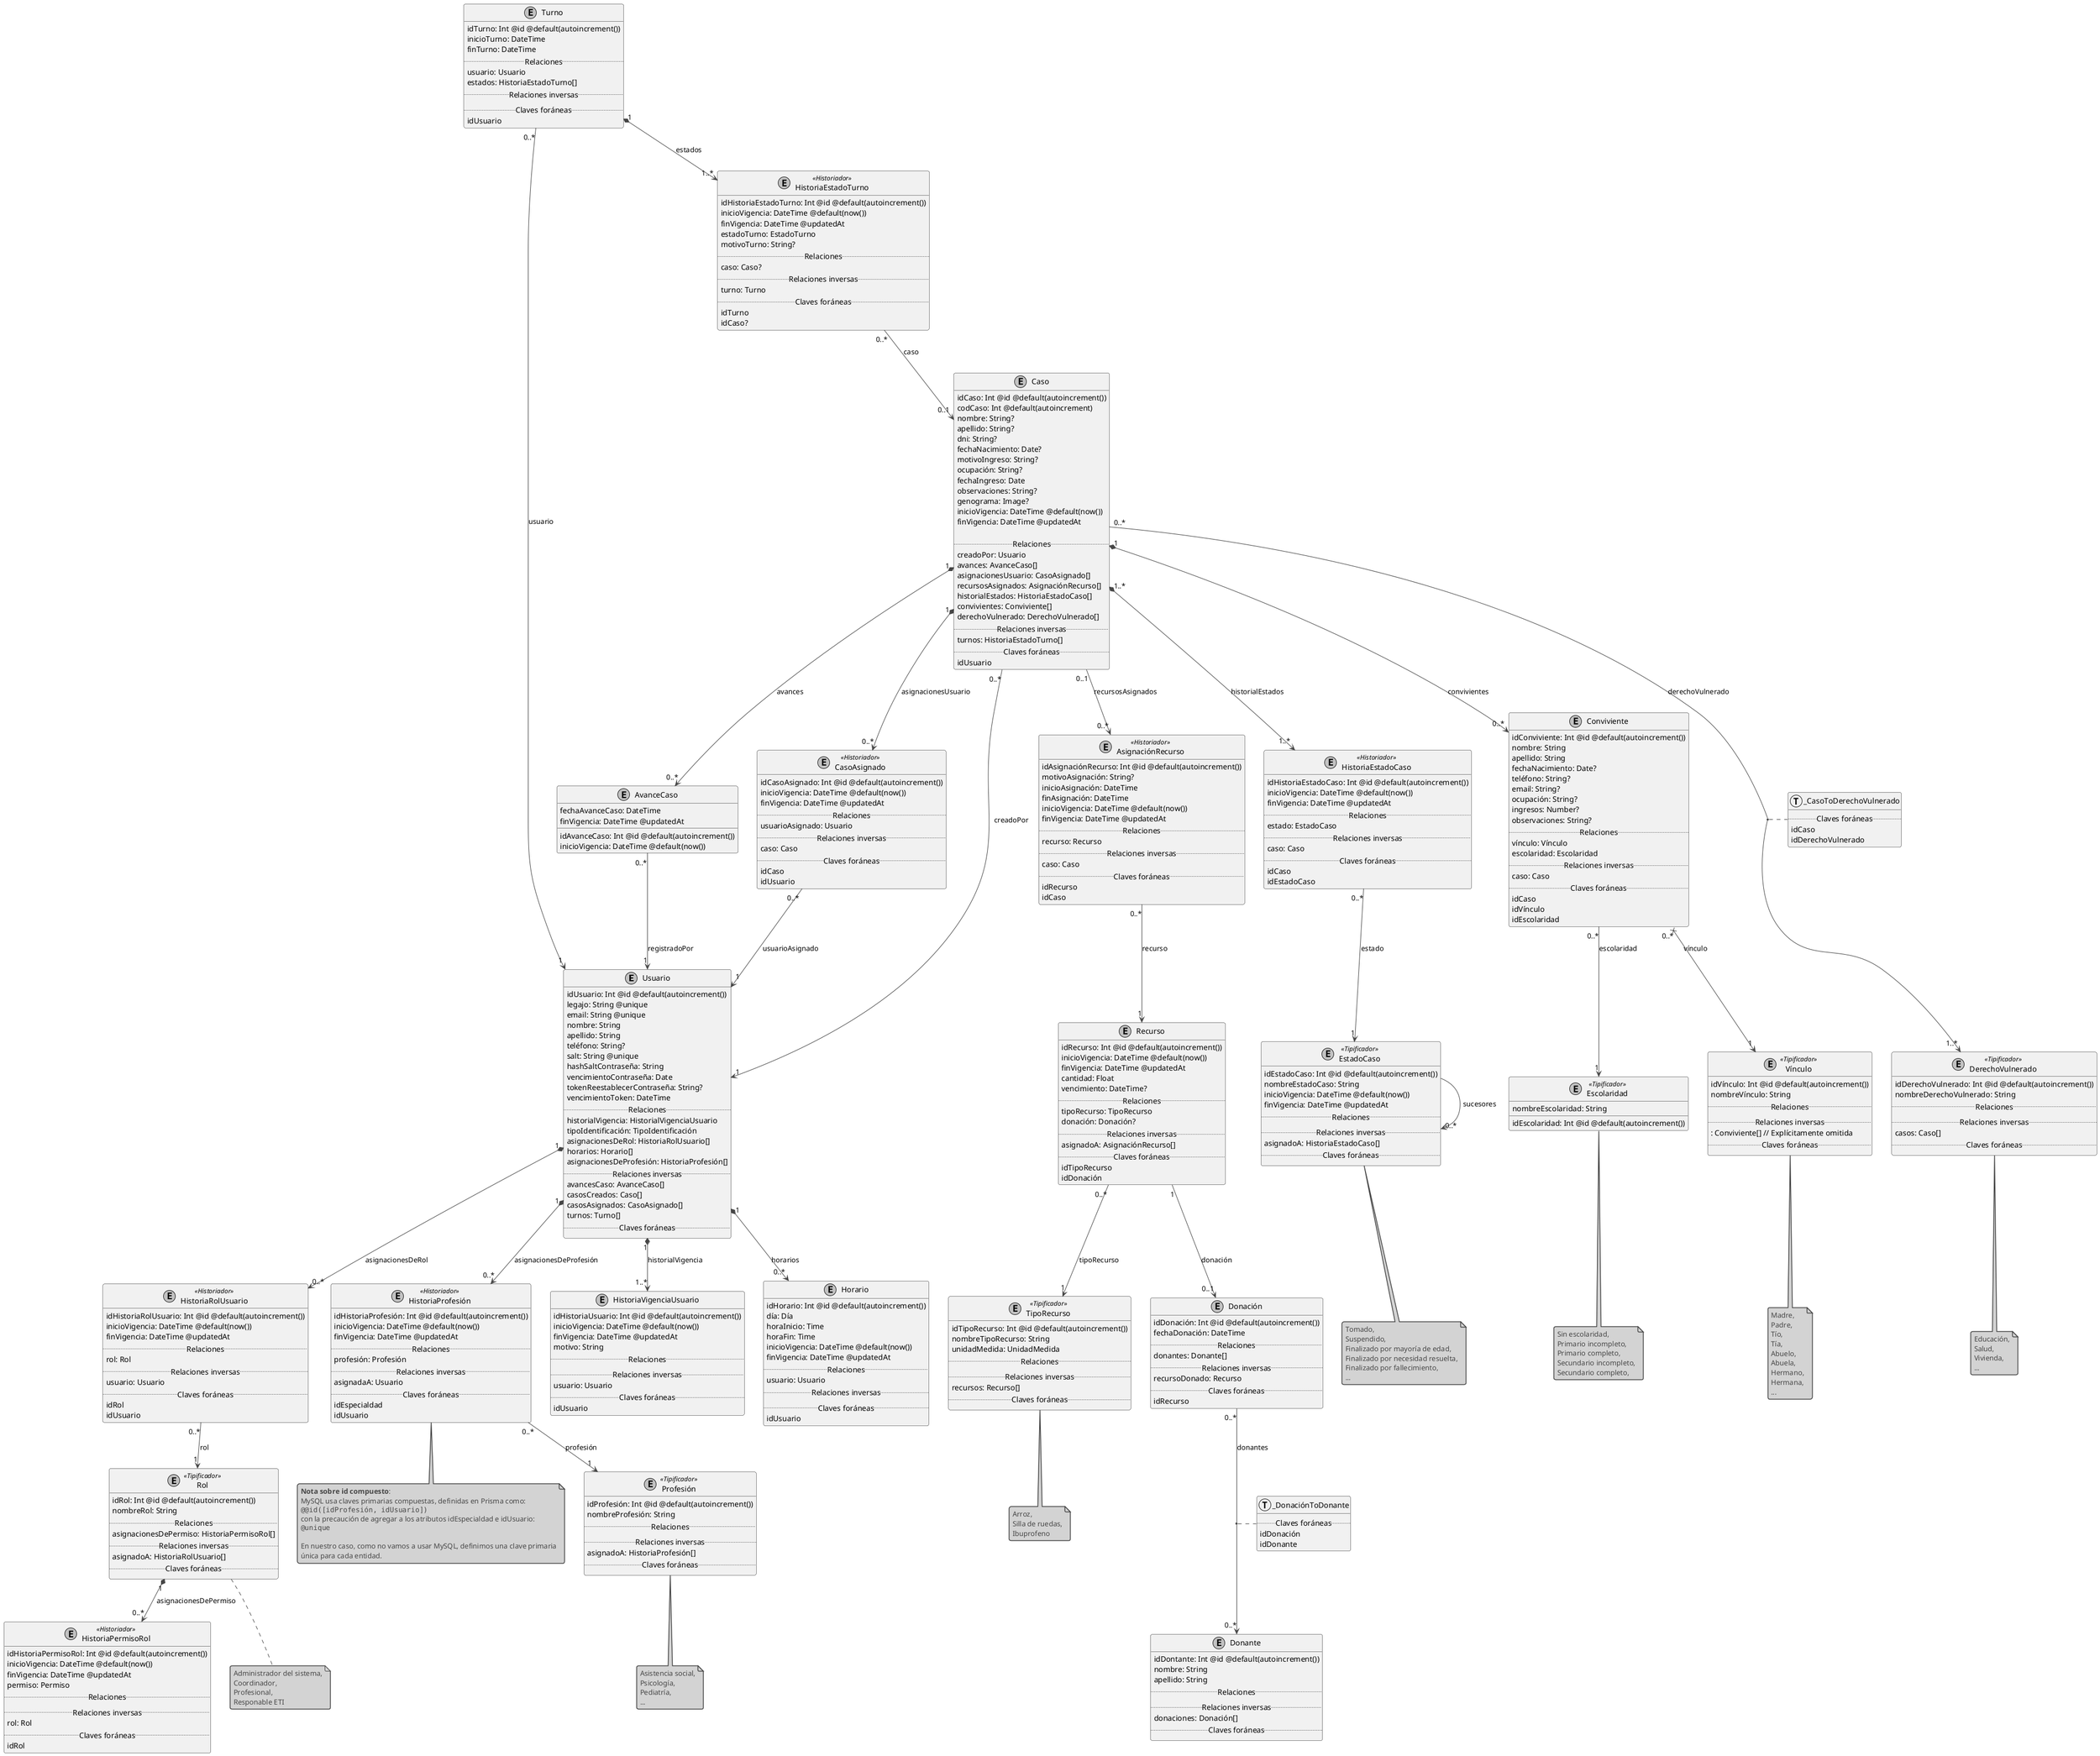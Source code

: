 @startuml DiagramaClases

!theme vibrant
skinparam monochrome true

' -----------------------------------------------------------------------------
' | La idea de estas líneas es unir las notas con línea de trazos y mantener  |
' | los circle spots, pero parece que no funciona como esperaba. Van a quedar |
' | las notas con el conector raro nomás.                                     |
' -----------------------------------------------------------------------------

' skinparam style strictuml
' show circle

' -----------------------------------------------------------------------------
' | La alternativa hubiera sido cambiar los spots por estereotipos, como por  |
' | ejemplo, <<entity>>, <<enum>> y <<table>>.                                |
' -----------------------------------------------------------------------------

' -----------------------------------------------------------------------------
' | Entidades                                                                 |
' -----------------------------------------------------------------------------

entity Usuario {
  idUsuario: Int @id @default(autoincrement())
' identificación: String @unique $identificación
  legajo: String @unique
  email: String @unique
  nombre: String
  apellido: String
  teléfono: String?
  salt: String @unique
  hashSaltContraseña: String
  vencimientoContraseña: Date
  tokenReestablecerContraseña: String?
  vencimientoToken: DateTime
  .. Relaciones ..
  historialVigencia: HistorialVigenciaUsuario
  tipoIdentificación: TipoIdentificación
  asignacionesDeRol: HistoriaRolUsuario[]
  horarios: Horario[]
  asignacionesDeProfesión: HistoriaProfesión[]
  .. Relaciones inversas ..
  avancesCaso: AvanceCaso[]
  casosCreados: Caso[]
  casosAsignados: CasoAsignado[]
  turnos: Turno[]
  .. Claves foráneas ..
}
entity HistoriaVigenciaUsuario {
  idHistoriaUsuario: Int @id @default(autoincrement())
  inicioVigencia: DateTime @default(now())
  finVigencia: DateTime @updatedAt
  motivo: String
  .. Relaciones ..
  .. Relaciones inversas ..
  usuario: Usuario
  .. Claves foráneas ..
  idUsuario
}
entity TipoIdentificación << Tipificador >> $identificación {
  idTipoIdentificación
  nombreIdentificación
  .. Relaciones ..
  .. Relaciones inversas ..
  : Usuario[] // Explícitamente omitida
  .. Claves foráneas ..
}
entity HistoriaEstadoTurno << Historiador >> {
  idHistoriaEstadoTurno: Int @id @default(autoincrement())
  inicioVigencia: DateTime @default(now())
  finVigencia: DateTime @updatedAt
  estadoTurno: EstadoTurno
  motivoTurno: String?
  .. Relaciones ..
  caso: Caso?
  .. Relaciones inversas ..
  turno: Turno
  .. Claves foráneas ..
  idTurno
  idCaso?
}
entity Turno {
  idTurno: Int @id @default(autoincrement())
  inicioTurno: DateTime
  finTurno: DateTime
  .. Relaciones ..
  usuario: Usuario
  estados: HistoriaEstadoTurno[]
  .. Relaciones inversas ..
  .. Claves foráneas ..
  idUsuario
}
entity Horario {
  idHorario: Int @id @default(autoincrement())
  día: Día
  horaInicio: Time
  horaFin: Time
  inicioVigencia: DateTime @default(now())
  finVigencia: DateTime @updatedAt
  .. Relaciones ..
  usuario: Usuario
  .. Relaciones inversas ..
  .. Claves foráneas ..
  idUsuario
}
entity CasoAsignado << Historiador >> {
  idCasoAsignado: Int @id @default(autoincrement())
  inicioVigencia: DateTime @default(now())
  finVigencia: DateTime @updatedAt
  .. Relaciones ..
  usuarioAsignado: Usuario
  .. Relaciones inversas ..
  caso: Caso
  .. Claves foráneas ..
  idCaso
  idUsuario
}
entity HistoriaRolUsuario << Historiador >> {
  idHistoriaRolUsuario: Int @id @default(autoincrement())
  inicioVigencia: DateTime @default(now())
  finVigencia: DateTime @updatedAt
  .. Relaciones ..
  rol: Rol
  .. Relaciones inversas ..
  usuario: Usuario
  .. Claves foráneas ..
  idRol
  idUsuario
}
entity HistoriaPermisoRol << Historiador >> {
  idHistoriaPermisoRol: Int @id @default(autoincrement())
  inicioVigencia: DateTime @default(now())
  finVigencia: DateTime @updatedAt
  permiso: Permiso
  .. Relaciones ..
  .. Relaciones inversas ..
  rol: Rol
  .. Claves foráneas ..
  idRol
}
entity Caso {
  idCaso: Int @id @default(autoincrement())
  codCaso: Int @default(autoincrement)
  nombre: String?
  apellido: String?
  dni: String?
  fechaNacimiento: Date?
  motivoIngreso: String?
  ocupación: String?
  fechaIngreso: Date
  observaciones: String?
  genograma: Image?
  inicioVigencia: DateTime @default(now())
  finVigencia: DateTime @updatedAt

  .. Relaciones ..
  creadoPor: Usuario
  avances: AvanceCaso[]
  asignacionesUsuario: CasoAsignado[]
  recursosAsignados: AsignaciónRecurso[]
  historialEstados: HistoriaEstadoCaso[]
  convivientes: Conviviente[]
  derechoVulnerado: DerechoVulnerado[]
  .. Relaciones inversas ..
  turnos: HistoriaEstadoTurno[]
  .. Claves foráneas ..
  idUsuario
}
entity Recurso {
  idRecurso: Int @id @default(autoincrement())
  inicioVigencia: DateTime @default(now())
  finVigencia: DateTime @updatedAt
  cantidad: Float
  vencimiento: DateTime?
  .. Relaciones ..
  tipoRecurso: TipoRecurso
  donación: Donación?
  .. Relaciones inversas ..
  asignadoA: AsignaciónRecurso[]
  .. Claves foráneas ..
  idTipoRecurso
  idDonación
}
entity AsignaciónRecurso << Historiador >> {
  idAsignaciónRecurso: Int @id @default(autoincrement())
' TODO: PARAMETRIZAR
  motivoAsignación: String?
  inicioAsignación: DateTime
  finAsignación: DateTime
  inicioVigencia: DateTime @default(now())
  finVigencia: DateTime @updatedAt
  .. Relaciones ..
  recurso: Recurso
  .. Relaciones inversas ..
  caso: Caso
  .. Claves foráneas ..
  idRecurso
  idCaso
}
entity HistoriaProfesión << Historiador >> {
  idHistoriaProfesión: Int @id @default(autoincrement())
  inicioVigencia: DateTime @default(now())
  finVigencia: DateTime @updatedAt
  .. Relaciones ..
  profesión: Profesión
  .. Relaciones inversas ..
  asignadaA: Usuario
  .. Claves foráneas ..
  idEspecialdad
  idUsuario
}
entity HistoriaEstadoCaso << Historiador >> {
  idHistoriaEstadoCaso: Int @id @default(autoincrement())
  inicioVigencia: DateTime @default(now())
  finVigencia: DateTime @updatedAt
  .. Relaciones ..
  estado: EstadoCaso
  .. Relaciones inversas ..
  caso: Caso
  .. Claves foráneas ..
  idCaso
  idEstadoCaso
}
entity Donación {
  idDonación: Int @id @default(autoincrement())
  fechaDonación: DateTime
  .. Relaciones ..
  donantes: Donante[]
  .. Relaciones inversas ..
  recursoDonado: Recurso
  .. Claves foráneas ..
  idRecurso
}

entity AvanceCaso {
  idAvanceCaso: Int @id @default(autoincrement())
  fechaAvanceCaso: DateTime
  inicioVigencia: DateTime @default(now())
  finVigencia: DateTime @updatedAt  
}
entity Donante {
  idDontante: Int @id @default(autoincrement())
  nombre: String
  apellido: String
  .. Relaciones ..
  .. Relaciones inversas ..
  donaciones: Donación[]
  .. Claves foráneas ..
}
entity Conviviente {
  idConviviente: Int @id @default(autoincrement())
  nombre: String
  apellido: String
  fechaNacimiento: Date?
  teléfono: String?
  email: String?
  ocupación: String?
  ingresos: Number?
  observaciones: String?
  .. Relaciones ..
  vínculo: Vínculo
  escolaridad: Escolaridad
  .. Relaciones inversas ..
  caso: Caso
  .. Claves foráneas ..
  idCaso
  idVínculo
  idEscolaridad
}
entity EstadoCaso << Tipificador >> {
  idEstadoCaso: Int @id @default(autoincrement())
  nombreEstadoCaso: String
  inicioVigencia: DateTime @default(now())
  finVigencia: DateTime @updatedAt  
  .. Relaciones ..
  .. Relaciones inversas ..
  asignadoA: HistoriaEstadoCaso[]
  .. Claves foráneas ..
}
entity Rol << Tipificador >> {
  idRol: Int @id @default(autoincrement())
  nombreRol: String
  .. Relaciones ..
  asignacionesDePermiso: HistoriaPermisoRol[]
  .. Relaciones inversas ..
  asignadoA: HistoriaRolUsuario[]
  .. Claves foráneas ..
}
entity DerechoVulnerado << Tipificador >> {
  idDerechoVulnerado: Int @id @default(autoincrement())
  nombreDerechoVulnerado: String
  .. Relaciones ..
  .. Relaciones inversas ..
  casos: Caso[]
  .. Claves foráneas ..
}
entity Escolaridad << Tipificador >> {
  idEscolaridad: Int @id @default(autoincrement())
  nombreEscolaridad: String
}
entity Vínculo << Tipificador >> {
  idVínculo: Int @id @default(autoincrement())
  nombreVínculo: String
  .. Relaciones ..
  .. Relaciones inversas ..
  : Conviviente[] // Explícitamente omitida
  .. Claves foráneas ..
}
entity Profesión << Tipificador >> {
  idProfesión: Int @id @default(autoincrement())
  nombreProfesión: String
  .. Relaciones ..
  .. Relaciones inversas ..
  asignadoA: HistoriaProfesión[]
  .. Claves foráneas ..
}
entity TipoRecurso << Tipificador >> {
  idTipoRecurso: Int @id @default(autoincrement())
' esConsumible: Boolean
' esExpirable: Boolean
  nombreTipoRecurso: String
  unidadMedida: UnidadMedida
  .. Relaciones ..
  .. Relaciones inversas ..
  recursos: Recurso[]
  .. Claves foráneas ..
}

' -----------------------------------------------------------------------------
' | Enumeraciones                                                             |
' -----------------------------------------------------------------------------

enum Permiso << (e, 00000000) >> $enum $permisos {
  CONSULTAR_CASOS
  CONSULTAR_CASOS_PROPIOS
  CREAR_CASO
  <b>CREAR_CASO_IMPERSONAR</b>
  <b>MODIFICAR_CASOS</b>
  MODIFICAR_CASOS_PROPIOS
  <b>ELIMINAR_CASOS</b>
  ELIMINAR_CASOS_PROPIOS
  CONSULTAR_LISTA_USUARIOS
  CONSULTAR_PERFIL_USUARIO
  CONSULTAR_PERFIL_USUARIO_PROPIO
  CREAR_USUARIO
  MODIFICAR_USUARIO
  MODIFICAR_USUARIOS
  ELIMINAR_USUARIO
  ELIMINAR_USUARIO_PROPIO
  CREAR_ROL
  MODIFICAR_ROL
  ELIMINAR_ROL
  OTROGAR_PERMISO_A_ROL
  REMOVER_PERMISO_A_ROL
  OTORGAR_ROL_A_USUARIO
  REMOVER_ROL_A_USUARIO
  CREAR_HORARIO
  <b>CREAR_HORARIO_IMPERSONAR</b>
  MODIFICAR_HORARIO
  <b>MODIFICAR_HORARIO_IMPERSONAR</b>
  ELIMINAR_HORARIO
  <b>ELIMINAR_HORARIO_IMPERSONAR</b>
  <b>MODIFICAR_TIPIFICADORES</b>
}
enum EstadoTurno << (e, 00000000) >> $enum {
  DISPONIBLE
  RESERVADO
  VENCIDO_ASISTIDO
  VENCIDO_NO_ASISTIDO
}
enum UnidadMedida << (e, 00000000) >> $enum {
  UNIDAD
  GRAMO
  LITRO
  METRO
}
enum Día << (e, 00000000) >> $enum {
  DOMINGO
  LUNES
  MARTES
  MIÉRCOLES
  JUEVES
  VIERNES
  SÁBADO
}

' -----------------------------------------------------------------------------
' | NOTAS (Instancias tipificadores)                                          |
' -----------------------------------------------------------------------------

note as InstanciasTipoRecurso
Arroz,
Silla de ruedas,
Ibuprofeno
end note
note as InstanciasEscolaridad
Sin escolaridad,
Primario incompleto,
Primario completo,
Secundario incompleto,
Secundario completo,
end note
note as InstanciasDerechoVulnerado
Educación,
Salud,
Vivienda,
...
end note
note as InstanciasProfesión
Asistencia social,
Psicología,
Pediatría,
...
end note
note as InstanciasVínculo
Madre,
Padre,
Tío,
Tía,
Abuelo,
Abuela,
Hermano,
Hermana,
...
end note
note as InstanciasEstadoCaso
Tomado,
Suspendido,
Finalizado por mayoría de edad,
Finalizado por necesidad resuelta,
Finalizado por fallecimiento,
...
end note
note as InstanciasRol
Administrador del sistema,
Coordinador,
Profesional,
Responable ETI
end note

' -----------------------------------------------------------------------------
' | NOTAS (Comentarios)                                                       |
' -----------------------------------------------------------------------------

note as NotaIDCompuesto
**Nota sobre id compuesto**:
MySQL usa claves primarias compuestas, definidas en Prisma como:
""@@id([idProfesión, idUsuario])""
con la precaución de agregar a los atributos idEspecialdad e idUsuario:
""@unique""

En nuestro caso, como no vamos a usar MySQL, definimos una clave primaria
única para cada entidad.
end note
note as NotaTODODTE $enum
Hacer DTE
end note
note as NotaPermisos $permisos $enum
Los permisos en <b>negrita</b> están pensados solo para el administrador.
TODO: Permisos de recursos, donaciones y donantes.
TODO: Completar si aparecen más con las US ...
end note
note as NotaPermisos2 $permisos $enum
Tabla de permisos
|=Permiso |=Método del controlador |=Método HTTP |=Ruta |=Filtros (si aplican)|
|CONSULTAR_CASOS                 |index, show | GET | /casos/ | |
|CONSULTAR_CASOS_PROPIOS         |index, show | GET | /casos/ | idUsuario correspondiente al login |
|CREAR_CASO                      |create | POST | /casos/ | idUsuario correspondiente al login |
|CREAR_CASO_IMPERSONAR           |create | POST | /casos/ | |
|MODIFICAR_CASOS                 |update | PUT | /casos/{id}/ | |
|MODIFICAR_CASOS_PROPIOS         |update | PUT | /casos/{id}/ | idUsuario correspondiente al login |
|ELIMINAR_CASOS                  |destroy | DELETE | /casos/{id}/ | |
|ELIMINAR_CASOS_PROPIOS          |destroy | DELETE | /casos/{id}/ | idUsuario correspondiente al login |
|CONSULTAR_LISTA_USUARIOS        |index | GET | /usuarios/ | |
|CONSULTAR_PERFIL_USUARIO        |show | GET | /usuarios/{id} | |
|CONSULTAR_PERFIL_USUARIO_PROPIO |show | GET | /usuarios/{id} | idUsuario correspondiente al login |
|CREAR_USUARIO                   |create | POST | /usuarios/ | |
|MODIFICAR_USUARIO               |update | PUT | /usuarios/{id}/ | idUsuario correspondiente al login |
|MODIFICAR_USUARIOS              |update | PUT | /usuarios/{id}/ | |
|ELIMINAR_USUARIO                |destroy | DELETE | /usuarios/{id}/ | |
|ELIMINAR_USUARIO_PROPIO         |destroy | DELETE | /usuarios/{id}/ | idUsuario correspondiente al login |
|CREAR_ROL                       |create | POST | /roles/ | |
|MODIFICAR_ROL                   |update | PUT | /roles/{id}/ | |
|ELIMINAR_ROL                    |destroy | DELETE | /roles/{id}/ | idRol distinto a 0, correspondiente al rol de administrador|
|OTROGAR_PERMISO_A_ROL           |create | POST | /roles/{id}/permisos | |
|REMOVER_PERMISO_A_ROL           |update | PUT | /roles/{id}/permisos/ | |
|OTORGAR_ROL_A_USUARIO           |create | POST | usuarios/{id}/roles | |
|REMOVER_ROL_A_USUARIO           |update | PUT | usuarios/{id}/roles/{id}/ | si es el rol de administrador, verificar que idUsuario sea DISTINTO al correspondiente al login  |
|CREAR_HORARIO                   |create | POST | /usuarios/{id}/horarios/ | idUsuario correspondiente al login |
|CREAR_HORARIO_IMPERSONAR        |create | POST | /usuarios/{id}/horarios/ | |
|MODIFICAR_HORARIO               |update | PUT | /usuarios/{id}/horarios/{id}/ | idUsuario correspondiente al login |
|MODIFICAR_HORARIO_IMPERSONAR    |update | PUT | /usuarios/{id}/horarios/{id}/ | |
|ELIMINAR_HORARIO                |destroy | DELETE | /usuarios/{id}/horarios/{id}/ | idUsuario correspondiente al login |
|ELIMINAR_HORARIO_IMPERSONAR     |destroy | DELETE | /usuarios/{id}/horarios/{id}/ | |
|MODIFICAR_TIPIFICADORES         |? | ? | ? | // TODO |
end note

' -----------------------------------------------------------------------------
' | Tablas, generadas por Prisma                                              |
' -----------------------------------------------------------------------------

class _DonaciónToDonante << (T, 00000000) >> {
  .. Claves foráneas ..
  idDonación
  idDonante
}
class _CasoToDerechoVulnerado << (T, 00000000) >> {
  .. Claves foráneas ..
  idCaso
  idDerechoVulnerado
}

' -----------------------------------------------------------------------------
' | Relaciones                                                                |
' -----------------------------------------------------------------------------

Usuario "1" *--> "0..*" Horario: "horarios"
Usuario "1" *--> "1..*" HistoriaVigenciaUsuario: "historialVigencia"
Usuario "0..*" x--> "1" TipoIdentificación: "tipoIdentificación"
Caso "0..*" --> "1" Usuario: "creadoPor"
Caso "1" *--> "0..*" CasoAsignado: "asignacionesUsuario"
CasoAsignado "0..*" --> "1" Usuario: "usuarioAsignado"
Turno "1" *--> "1..*" HistoriaEstadoTurno: "estados"
Turno "0..*" --> "1" Usuario: "usuario"
HistoriaEstadoTurno "0..*" --> "0..1" Caso: "caso"
Recurso "0..*" --> "1" TipoRecurso: "tipoRecurso"
Usuario "1" *--> "0..*" HistoriaRolUsuario: "asignacionesDeRol"
HistoriaRolUsuario "0..*" --> "1" Rol: "rol"
Rol "1" *--> "0..*" HistoriaPermisoRol: "asignacionesDePermiso"
Usuario "1" *--> "0..*" HistoriaProfesión: "asignacionesDeProfesión"
HistoriaProfesión "0..*" --> "1" Profesión: "profesión"
Caso "0..1" --> "0..*" AsignaciónRecurso: "recursosAsignados"
AsignaciónRecurso "0..*" --> "1" Recurso: "recurso"
Recurso "1" --> "0..1" Donación: "donación"
Donación "0..*" --> "0..*" Donante: "donantes"
Caso "0..*" --> "1..*" DerechoVulnerado: "derechoVulnerado"
Conviviente "0..*" x--> "1" Vínculo: "vínculo"
Conviviente "0..*" --> "1" Escolaridad: "escolaridad"
Caso "1" *--> "0..*" Conviviente: "convivientes"
Caso "1" *--> "0..*" AvanceCaso: "avances"
AvanceCaso "0..*" --> "1" Usuario: "registradoPor"
Caso "1..*" *--> "1..*" HistoriaEstadoCaso: "historialEstados"
HistoriaEstadoCaso "0..*" --> "1" EstadoCaso: "estado"
EstadoCaso --> "0..*" EstadoCaso: "sucesores"

HistoriaEstadoTurno ..> EstadoTurno
HistoriaPermisoRol ..> Permiso
Horario ..> Día
TipoRecurso ..> UnidadMedida

TipoRecurso .. InstanciasTipoRecurso
Escolaridad .. InstanciasEscolaridad
DerechoVulnerado .. InstanciasDerechoVulnerado
Profesión .. InstanciasProfesión
Vínculo .. InstanciasVínculo
EstadoCaso .. InstanciasEstadoCaso
Rol .. InstanciasRol
HistoriaProfesión .. NotaIDCompuesto
EstadoTurno .. NotaTODODTE
Permiso .. NotaPermisos
Permiso .. NotaPermisos2


(Donación, Donante) .. _DonaciónToDonante
(Caso, DerechoVulnerado) .. _CasoToDerechoVulnerado

' Esconder enumeraciones
remove $enum

' Esconder Permisos
' remove $permisos

' Esconder Identificación
remove $identificación

@enduml
